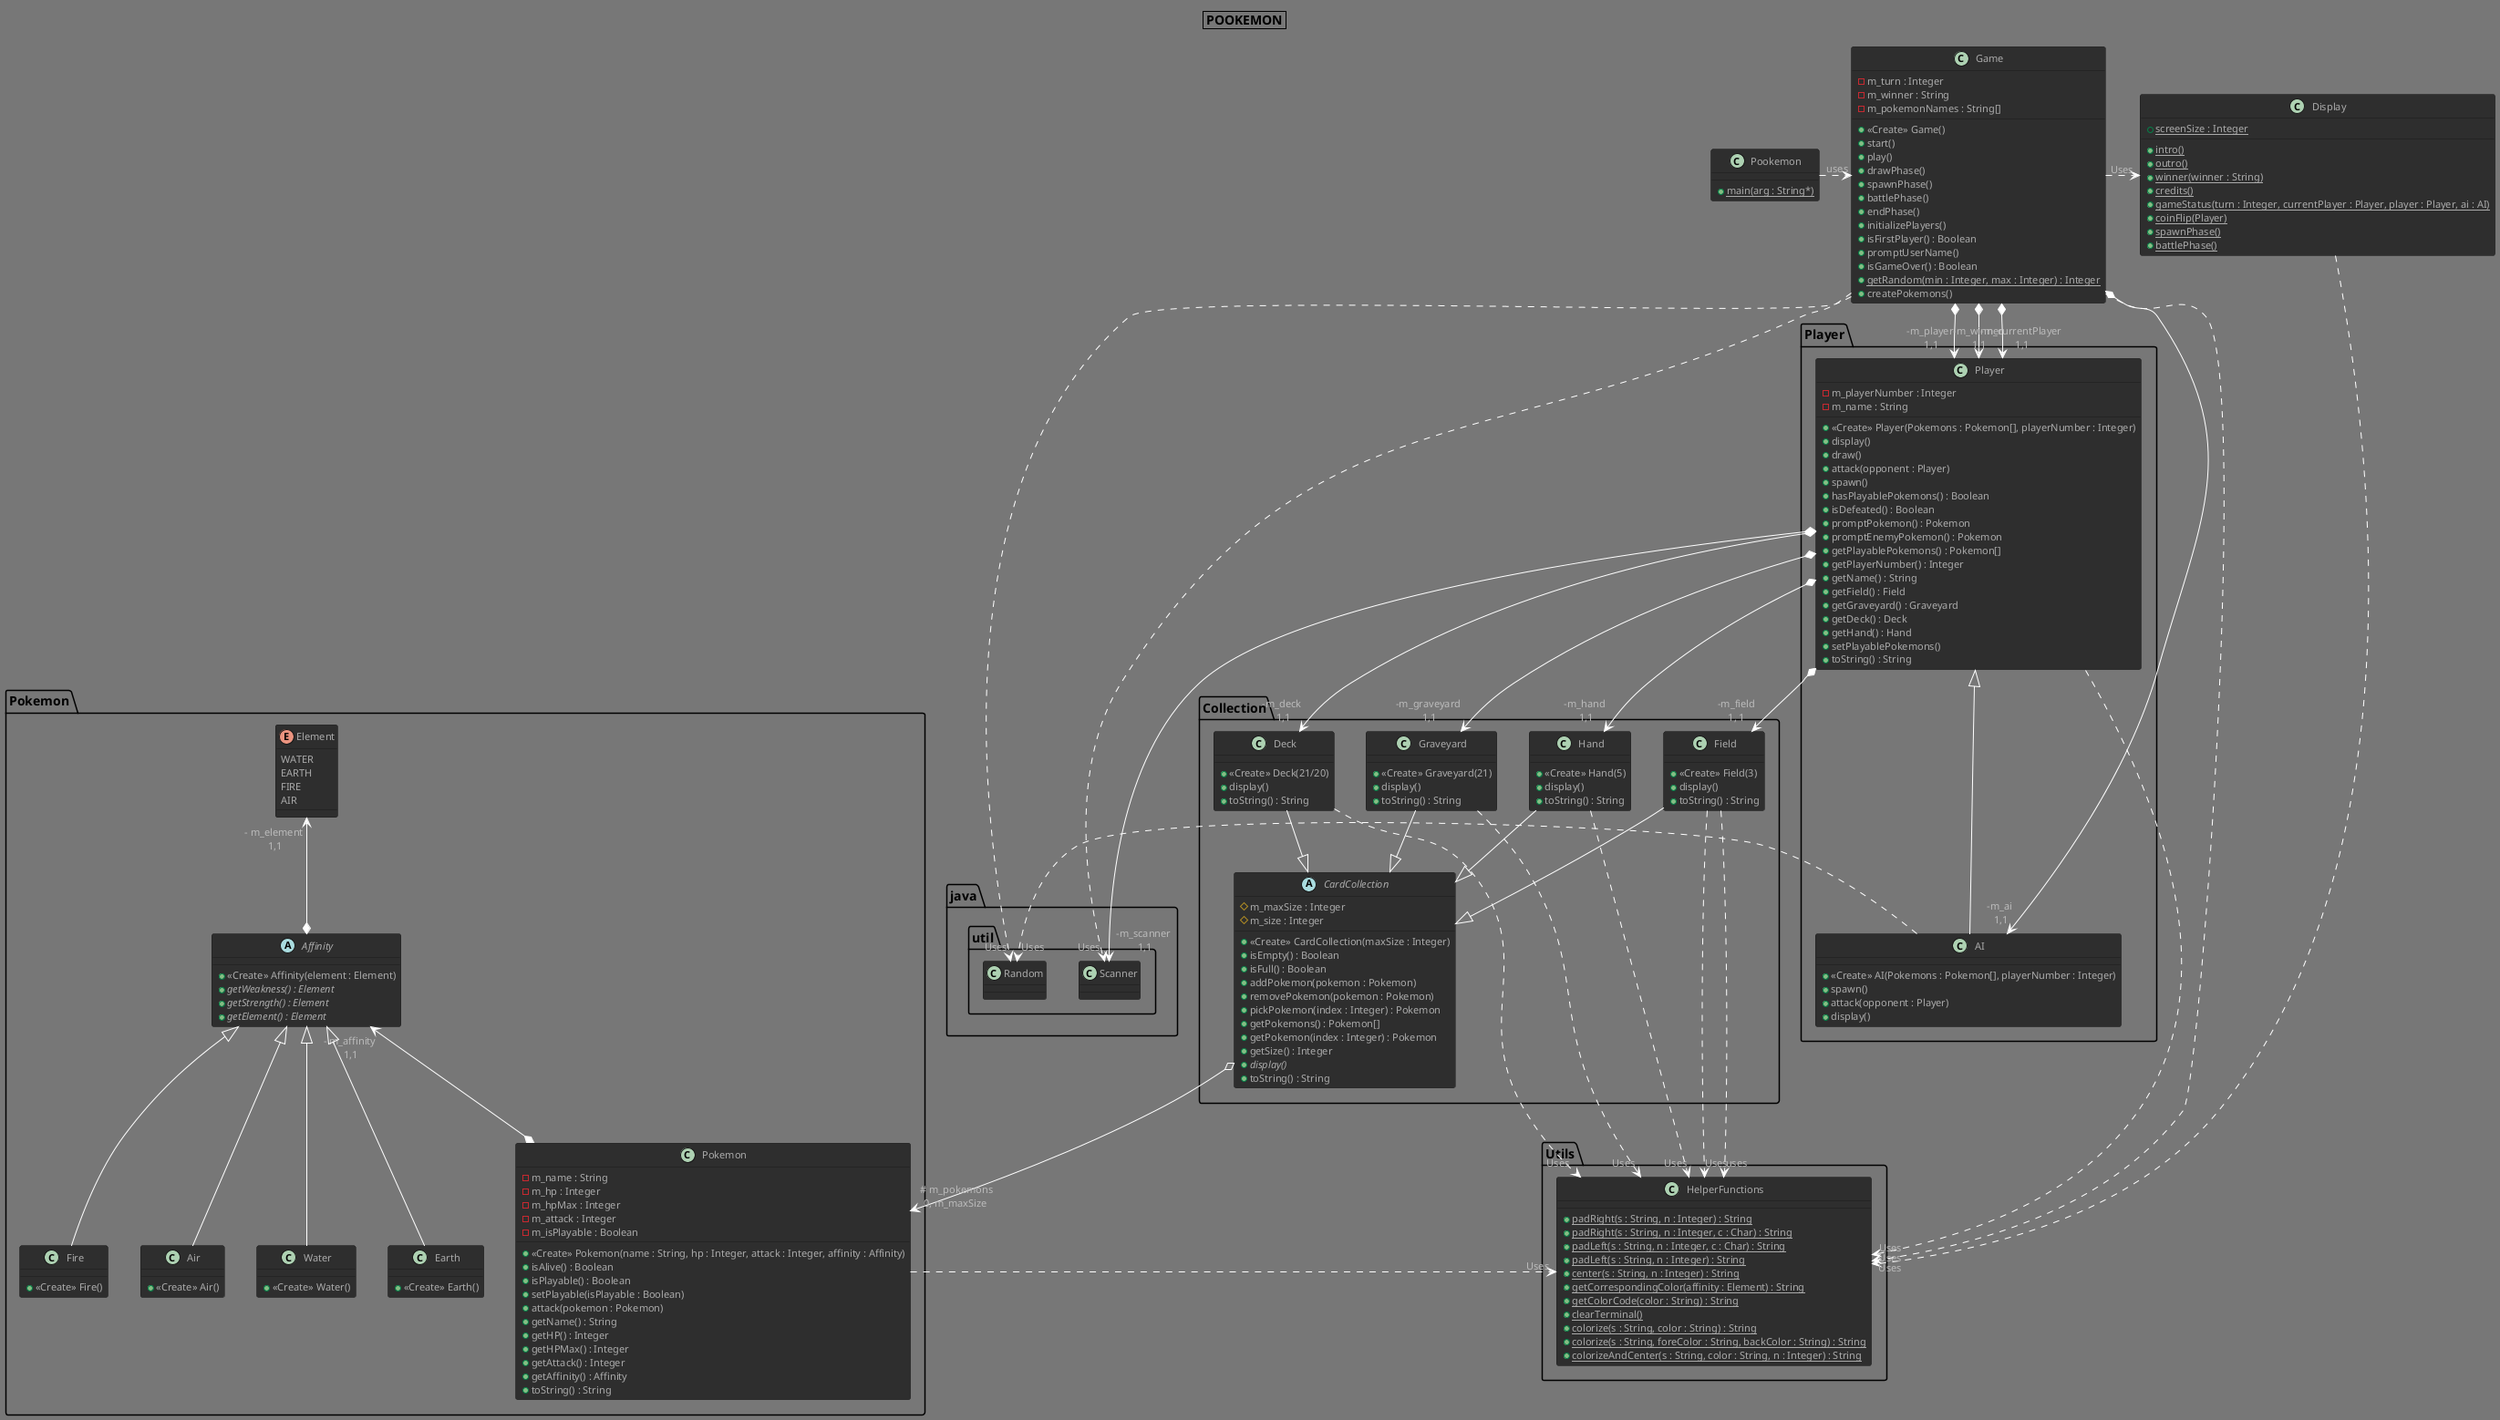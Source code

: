 @startuml POOKEMON
!theme reddress-darkgreen
title | POOKEMON |
top to bottom direction

package java.util
{
    class Random
    class Scanner
}
package Collection
{
    abstract class CardCollection
    {
        # m_maxSize : Integer
        # m_size : Integer
        + <<Create>> CardCollection(maxSize : Integer)
        + isEmpty() : Boolean
        + isFull() : Boolean
        + addPokemon(pokemon : Pokemon)
        + removePokemon(pokemon : Pokemon)
        + pickPokemon(index : Integer) : Pokemon
        + getPokemons() : Pokemon[]
        + getPokemon(index : Integer) : Pokemon
        + getSize() : Integer
        + {abstract}display()
        + toString() : String
    }
    class Deck
    {
        + <<Create>> Deck(21/20)
        + display()
        + toString() : String
    }

    class Field
    {
        + <<Create>> Field(3)
        + display()
        + toString() : String
    }

    class Graveyard
    {
        + <<Create>> Graveyard(21)
        + display()
        + toString() : String
    }

    class Hand
    {
        + <<Create>> Hand(5)
        + display()
        + toString() : String
    }
}
' Heritage
Deck --|> CardCollection
Field --|> CardCollection
Graveyard --|> CardCollection
Hand --|> CardCollection
Deck .> "Uses" Utils.HelperFunctions
Graveyard .> "Uses" Utils.HelperFunctions
Hand .> "Uses" Utils.HelperFunctions
Field .> "Uses" Utils.HelperFunctions


' Agrégations
CardCollection o--> " # m_pokemons\n0, m_maxSize" Pokemon.Pokemon

package Player
{
    class Player
    {
        - m_playerNumber : Integer
        - m_name : String

        + <<Create>> Player(Pokemons : Pokemon[], playerNumber : Integer)
        + display()
        + draw()
        + attack(opponent : Player)
        + spawn()
        + hasPlayablePokemons() : Boolean
        + isDefeated() : Boolean
        + promptPokemon() : Pokemon
        + promptEnemyPokemon() : Pokemon
        + getPlayablePokemons() : Pokemon[]
        + getPlayerNumber() : Integer
        + getName() : String
        + getField() : Field
        + getGraveyard() : Graveyard
        + getDeck() : Deck
        + getHand() : Hand
        + setPlayablePokemons()
        + toString() : String
    }

    class AI
    {
        + <<Create>> AI(Pokemons : Pokemon[], playerNumber : Integer)
        + spawn()
        + attack(opponent : Player)
        + display()
    }
}

Player.Player *--> "-m_field\n1, 1" Collection.Field
Player.Player *--> "-m_graveyard\n 1,1" Collection.Graveyard
Player.Player *--> "-m_deck\n 1,1" Collection.Deck
Player.Player *--> "-m_hand\n 1,1" Collection.Hand
Player.Player *--> "-m_scanner\n 1,1" java.util.Scanner
Player.Player .> "Uses" Utils.HelperFunctions
Player.AI .> "Uses" java.util.Random

AI --up-|> Player.Player

package Pokemon
{
    class Pokemon
    {
       - m_name : String
       - m_hp : Integer
       - m_hpMax : Integer
       - m_attack : Integer
       - m_isPlayable : Boolean
       + <<Create>> Pokemon(name : String, hp : Integer, attack : Integer, affinity : Affinity)
       + isAlive() : Boolean
       + isPlayable() : Boolean
       + setPlayable(isPlayable : Boolean)
       + attack(pokemon : Pokemon)
       + getName() : String
       + getHP() : Integer
       + getHPMax() : Integer
       + getAttack() : Integer
       + getAffinity() : Affinity
       + toString() : String
    }

    enum Element
    {
        WATER
        EARTH
        FIRE
        AIR
    }

    abstract class Affinity
    {
        + <<Create>> Affinity(element : Element)
        +{abstract} getWeakness() : Element
        +{abstract} getStrength() : Element
        +{abstract} getElement() : Element
    }
    class Water
    {
        + <<Create>> Water()
    }
    class Earth
    {
        + <<Create>> Earth()
    }
    class Fire
    {
        + <<Create>> Fire()
    }
    class Air
    {
        + <<Create>> Air()
    }
}
Pokemon.Element "- m_element\n 1,1"  <--* Pokemon.Affinity
Pokemon.Affinity "- m_affinity\n 1,1" <--* Pokemon.Pokemon
Pokemon.Affinity <|-- Pokemon.Water
Pokemon.Affinity <|-- Pokemon.Earth
Pokemon.Affinity <|-- Pokemon.Fire
Pokemon.Affinity <|-- Pokemon.Air
Pokemon.Pokemon .> "Uses" Utils.HelperFunctions
package Utils
{
    class HelperFunctions
    {
        +{static}padRight(s : String, n : Integer) : String
        +{static}padRight(s : String, n : Integer, c : Char) : String
        +{static}padLeft(s : String, n : Integer, c : Char) : String
        +{static}padLeft(s : String, n : Integer) : String
        +{static} center(s : String, n : Integer) : String
        +{static}getCorrespondingColor(affinity : Element) : String
        +{static}getColorCode(color : String) : String
        +{static}clearTerminal()
        +{static}colorize(s : String, color : String) : String
        +{static}colorize(s : String, foreColor : String, backColor : String) : String
        +{static}colorizeAndCenter(s : String, color : String, n : Integer) : String
    }
}

class Game
{
    - m_turn : Integer
    - m_winner : String
    - m_pokemonNames : String[]
    + <<Create>> Game()
    + start()
    + play()
    + drawPhase()
    + spawnPhase()
    + battlePhase()
    + endPhase()
    + initializePlayers()
    + isFirstPlayer() : Boolean
    + promptUserName()
    + isGameOver() : Boolean
    + {static} getRandom(min : Integer, max : Integer) : Integer
    + createPokemons()
}
class Display
{
    +{static} screenSize : Integer
    +{static} intro()
    +{static} outro()
    +{static} winner(winner : String)
    +{static} credits()
    +{static} gameStatus(turn : Integer, currentPlayer : Player, player : Player, ai : AI)
    +{static} coinFlip(Player)
    +{static} spawnPhase()
    +{static} battlePhase()
}
Game .> "Uses" Display
Display .> "Uses" Utils.HelperFunctions
Game *--> "-m_player\n 1,1" Player.Player
Game *--> "-m_ai\n 1,1" Player.AI
Game *--> "-m_currentPlayer\n 1,1" Player.Player
Game *--> "-m_winner\n 1,1" Player.Player
Game .> "Uses" Utils.HelperFunctions
Game .> "Uses" java.util.Random
Game .> "Uses" java.util.Scanner
class Pookemon
{
    +{static}main(arg : String*)
}

Pookemon .> "uses" Game
Field .> "uses" Utils.HelperFunctions

@enduml